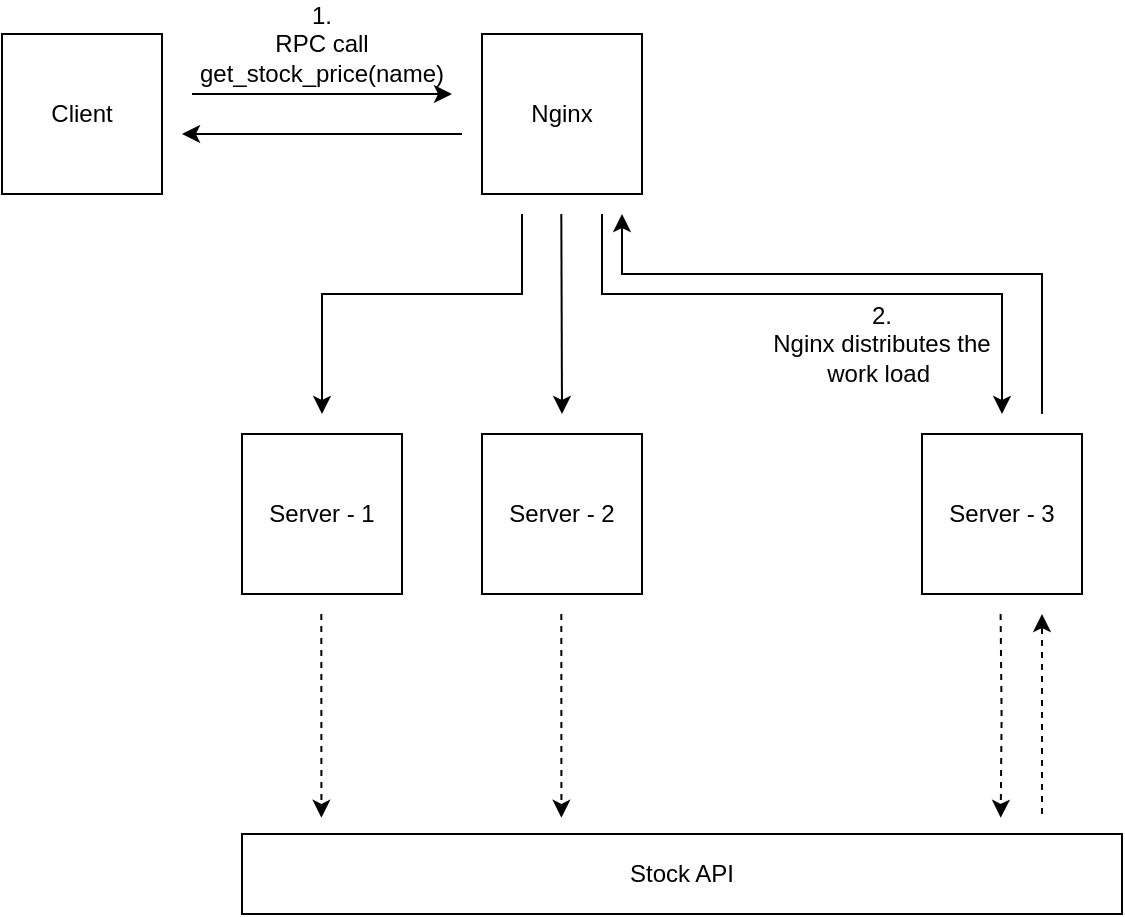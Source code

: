 <mxfile version="22.0.5" type="github">
  <diagram name="Página-1" id="-HR77-gdkcPESgYqS717">
    <mxGraphModel dx="844" dy="543" grid="1" gridSize="10" guides="1" tooltips="1" connect="1" arrows="1" fold="1" page="1" pageScale="1" pageWidth="827" pageHeight="1169" math="0" shadow="0">
      <root>
        <mxCell id="0" />
        <mxCell id="1" parent="0" />
        <mxCell id="cE5bJc2tW3OG8Z3UIg5U-1" value="Server - 1" style="rounded=0;whiteSpace=wrap;html=1;" vertex="1" parent="1">
          <mxGeometry x="240" y="360" width="80" height="80" as="geometry" />
        </mxCell>
        <mxCell id="cE5bJc2tW3OG8Z3UIg5U-2" value="Server - 3" style="rounded=0;whiteSpace=wrap;html=1;" vertex="1" parent="1">
          <mxGeometry x="580" y="360" width="80" height="80" as="geometry" />
        </mxCell>
        <mxCell id="cE5bJc2tW3OG8Z3UIg5U-3" value="Server - 2" style="rounded=0;whiteSpace=wrap;html=1;" vertex="1" parent="1">
          <mxGeometry x="360" y="360" width="80" height="80" as="geometry" />
        </mxCell>
        <mxCell id="cE5bJc2tW3OG8Z3UIg5U-4" value="Nginx" style="rounded=0;whiteSpace=wrap;html=1;" vertex="1" parent="1">
          <mxGeometry x="360" y="160" width="80" height="80" as="geometry" />
        </mxCell>
        <mxCell id="cE5bJc2tW3OG8Z3UIg5U-5" value="Client" style="rounded=0;whiteSpace=wrap;html=1;" vertex="1" parent="1">
          <mxGeometry x="120" y="160" width="80" height="80" as="geometry" />
        </mxCell>
        <mxCell id="cE5bJc2tW3OG8Z3UIg5U-6" value="" style="shape=image;verticalLabelPosition=bottom;labelBackgroundColor=default;verticalAlign=top;aspect=fixed;imageAspect=0;image=https://www.nginx.com/wp-content/uploads/2018/08/NGINX-logo-rgb-large.png;" vertex="1" parent="1">
          <mxGeometry x="377.98" y="160" width="62.02" height="20.83" as="geometry" />
        </mxCell>
        <mxCell id="cE5bJc2tW3OG8Z3UIg5U-8" value="" style="endArrow=classic;html=1;rounded=0;" edge="1" parent="1">
          <mxGeometry width="50" height="50" relative="1" as="geometry">
            <mxPoint x="215" y="190" as="sourcePoint" />
            <mxPoint x="345" y="190" as="targetPoint" />
          </mxGeometry>
        </mxCell>
        <mxCell id="cE5bJc2tW3OG8Z3UIg5U-9" value="" style="endArrow=classic;html=1;rounded=0;" edge="1" parent="1">
          <mxGeometry width="50" height="50" relative="1" as="geometry">
            <mxPoint x="399.66" y="250" as="sourcePoint" />
            <mxPoint x="400" y="350" as="targetPoint" />
          </mxGeometry>
        </mxCell>
        <mxCell id="cE5bJc2tW3OG8Z3UIg5U-10" value="" style="endArrow=classic;html=1;rounded=0;" edge="1" parent="1">
          <mxGeometry width="50" height="50" relative="1" as="geometry">
            <mxPoint x="420" y="250" as="sourcePoint" />
            <mxPoint x="620" y="350" as="targetPoint" />
            <Array as="points">
              <mxPoint x="420" y="290" />
              <mxPoint x="620" y="290" />
            </Array>
          </mxGeometry>
        </mxCell>
        <mxCell id="cE5bJc2tW3OG8Z3UIg5U-11" value="" style="endArrow=classic;html=1;rounded=0;" edge="1" parent="1">
          <mxGeometry width="50" height="50" relative="1" as="geometry">
            <mxPoint x="380" y="250" as="sourcePoint" />
            <mxPoint x="280" y="350" as="targetPoint" />
            <Array as="points">
              <mxPoint x="380" y="290" />
              <mxPoint x="280" y="290" />
              <mxPoint x="280" y="320" />
            </Array>
          </mxGeometry>
        </mxCell>
        <mxCell id="cE5bJc2tW3OG8Z3UIg5U-12" value="" style="endArrow=classic;html=1;rounded=0;" edge="1" parent="1">
          <mxGeometry width="50" height="50" relative="1" as="geometry">
            <mxPoint x="350" y="210" as="sourcePoint" />
            <mxPoint x="210" y="210" as="targetPoint" />
          </mxGeometry>
        </mxCell>
        <mxCell id="cE5bJc2tW3OG8Z3UIg5U-13" value="" style="endArrow=classic;html=1;rounded=0;" edge="1" parent="1">
          <mxGeometry width="50" height="50" relative="1" as="geometry">
            <mxPoint x="640" y="350" as="sourcePoint" />
            <mxPoint x="430" y="250" as="targetPoint" />
            <Array as="points">
              <mxPoint x="640" y="280" />
              <mxPoint x="430" y="280" />
            </Array>
          </mxGeometry>
        </mxCell>
        <mxCell id="cE5bJc2tW3OG8Z3UIg5U-14" value="1.&lt;br&gt;RPC call get_stock_price(name)" style="text;html=1;strokeColor=none;fillColor=none;align=center;verticalAlign=middle;whiteSpace=wrap;rounded=0;" vertex="1" parent="1">
          <mxGeometry x="250" y="150" width="60" height="30" as="geometry" />
        </mxCell>
        <mxCell id="cE5bJc2tW3OG8Z3UIg5U-15" value="2.&lt;br&gt;Nginx distributes the work load&amp;nbsp;" style="text;html=1;strokeColor=none;fillColor=none;align=center;verticalAlign=middle;whiteSpace=wrap;rounded=0;" vertex="1" parent="1">
          <mxGeometry x="500" y="300" width="120" height="30" as="geometry" />
        </mxCell>
        <mxCell id="cE5bJc2tW3OG8Z3UIg5U-16" value="Stock API" style="rounded=0;whiteSpace=wrap;html=1;" vertex="1" parent="1">
          <mxGeometry x="240" y="560" width="440" height="40" as="geometry" />
        </mxCell>
        <mxCell id="cE5bJc2tW3OG8Z3UIg5U-21" style="edgeStyle=orthogonalEdgeStyle;rounded=0;orthogonalLoop=1;jettySize=auto;html=1;entryX=0.937;entryY=0.047;entryDx=0;entryDy=0;entryPerimeter=0;dashed=1;" edge="1" parent="1">
          <mxGeometry relative="1" as="geometry">
            <mxPoint x="619.31" y="450" as="sourcePoint" />
            <mxPoint x="619.36" y="551.88" as="targetPoint" />
          </mxGeometry>
        </mxCell>
        <mxCell id="cE5bJc2tW3OG8Z3UIg5U-22" style="edgeStyle=orthogonalEdgeStyle;rounded=0;orthogonalLoop=1;jettySize=auto;html=1;entryX=0.937;entryY=0.047;entryDx=0;entryDy=0;entryPerimeter=0;dashed=1;" edge="1" parent="1">
          <mxGeometry relative="1" as="geometry">
            <mxPoint x="279.66" y="450" as="sourcePoint" />
            <mxPoint x="279.71" y="551.88" as="targetPoint" />
          </mxGeometry>
        </mxCell>
        <mxCell id="cE5bJc2tW3OG8Z3UIg5U-24" style="edgeStyle=orthogonalEdgeStyle;rounded=0;orthogonalLoop=1;jettySize=auto;html=1;entryX=0.937;entryY=0.047;entryDx=0;entryDy=0;entryPerimeter=0;dashed=1;" edge="1" parent="1">
          <mxGeometry relative="1" as="geometry">
            <mxPoint x="399.66" y="450" as="sourcePoint" />
            <mxPoint x="399.71" y="551.88" as="targetPoint" />
          </mxGeometry>
        </mxCell>
        <mxCell id="cE5bJc2tW3OG8Z3UIg5U-25" style="edgeStyle=orthogonalEdgeStyle;rounded=0;orthogonalLoop=1;jettySize=auto;html=1;dashed=1;" edge="1" parent="1">
          <mxGeometry relative="1" as="geometry">
            <mxPoint x="640" y="550" as="sourcePoint" />
            <mxPoint x="640" y="450" as="targetPoint" />
          </mxGeometry>
        </mxCell>
      </root>
    </mxGraphModel>
  </diagram>
</mxfile>
